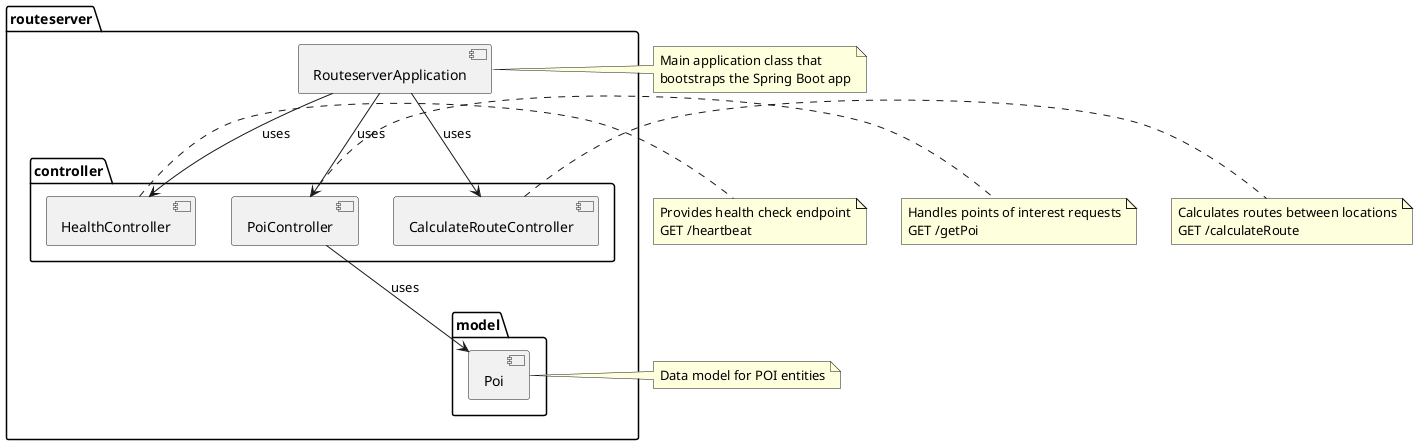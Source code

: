 ....
@startuml routeserver
package "routeserver" {
  [RouteserverApplication] as app
  
  package "controller" {
    [HealthController] as health
    [PoiController] as poi
    [CalculateRouteController] as route
  }
  
  package "model" {
    [Poi] as poiModel
  }
  
  app --> health : uses
  app --> poi : uses
  app --> route : uses
  poi --> poiModel : uses
}

note right of app
  Main application class that
  bootstraps the Spring Boot app
end note

note right of health
  Provides health check endpoint
  GET /heartbeat
end note

note right of poi
  Handles points of interest requests
  GET /getPoi
end note

note right of route
  Calculates routes between locations
  GET /calculateRoute
end note

note right of poiModel
  Data model for POI entities
end note
@enduml
....
